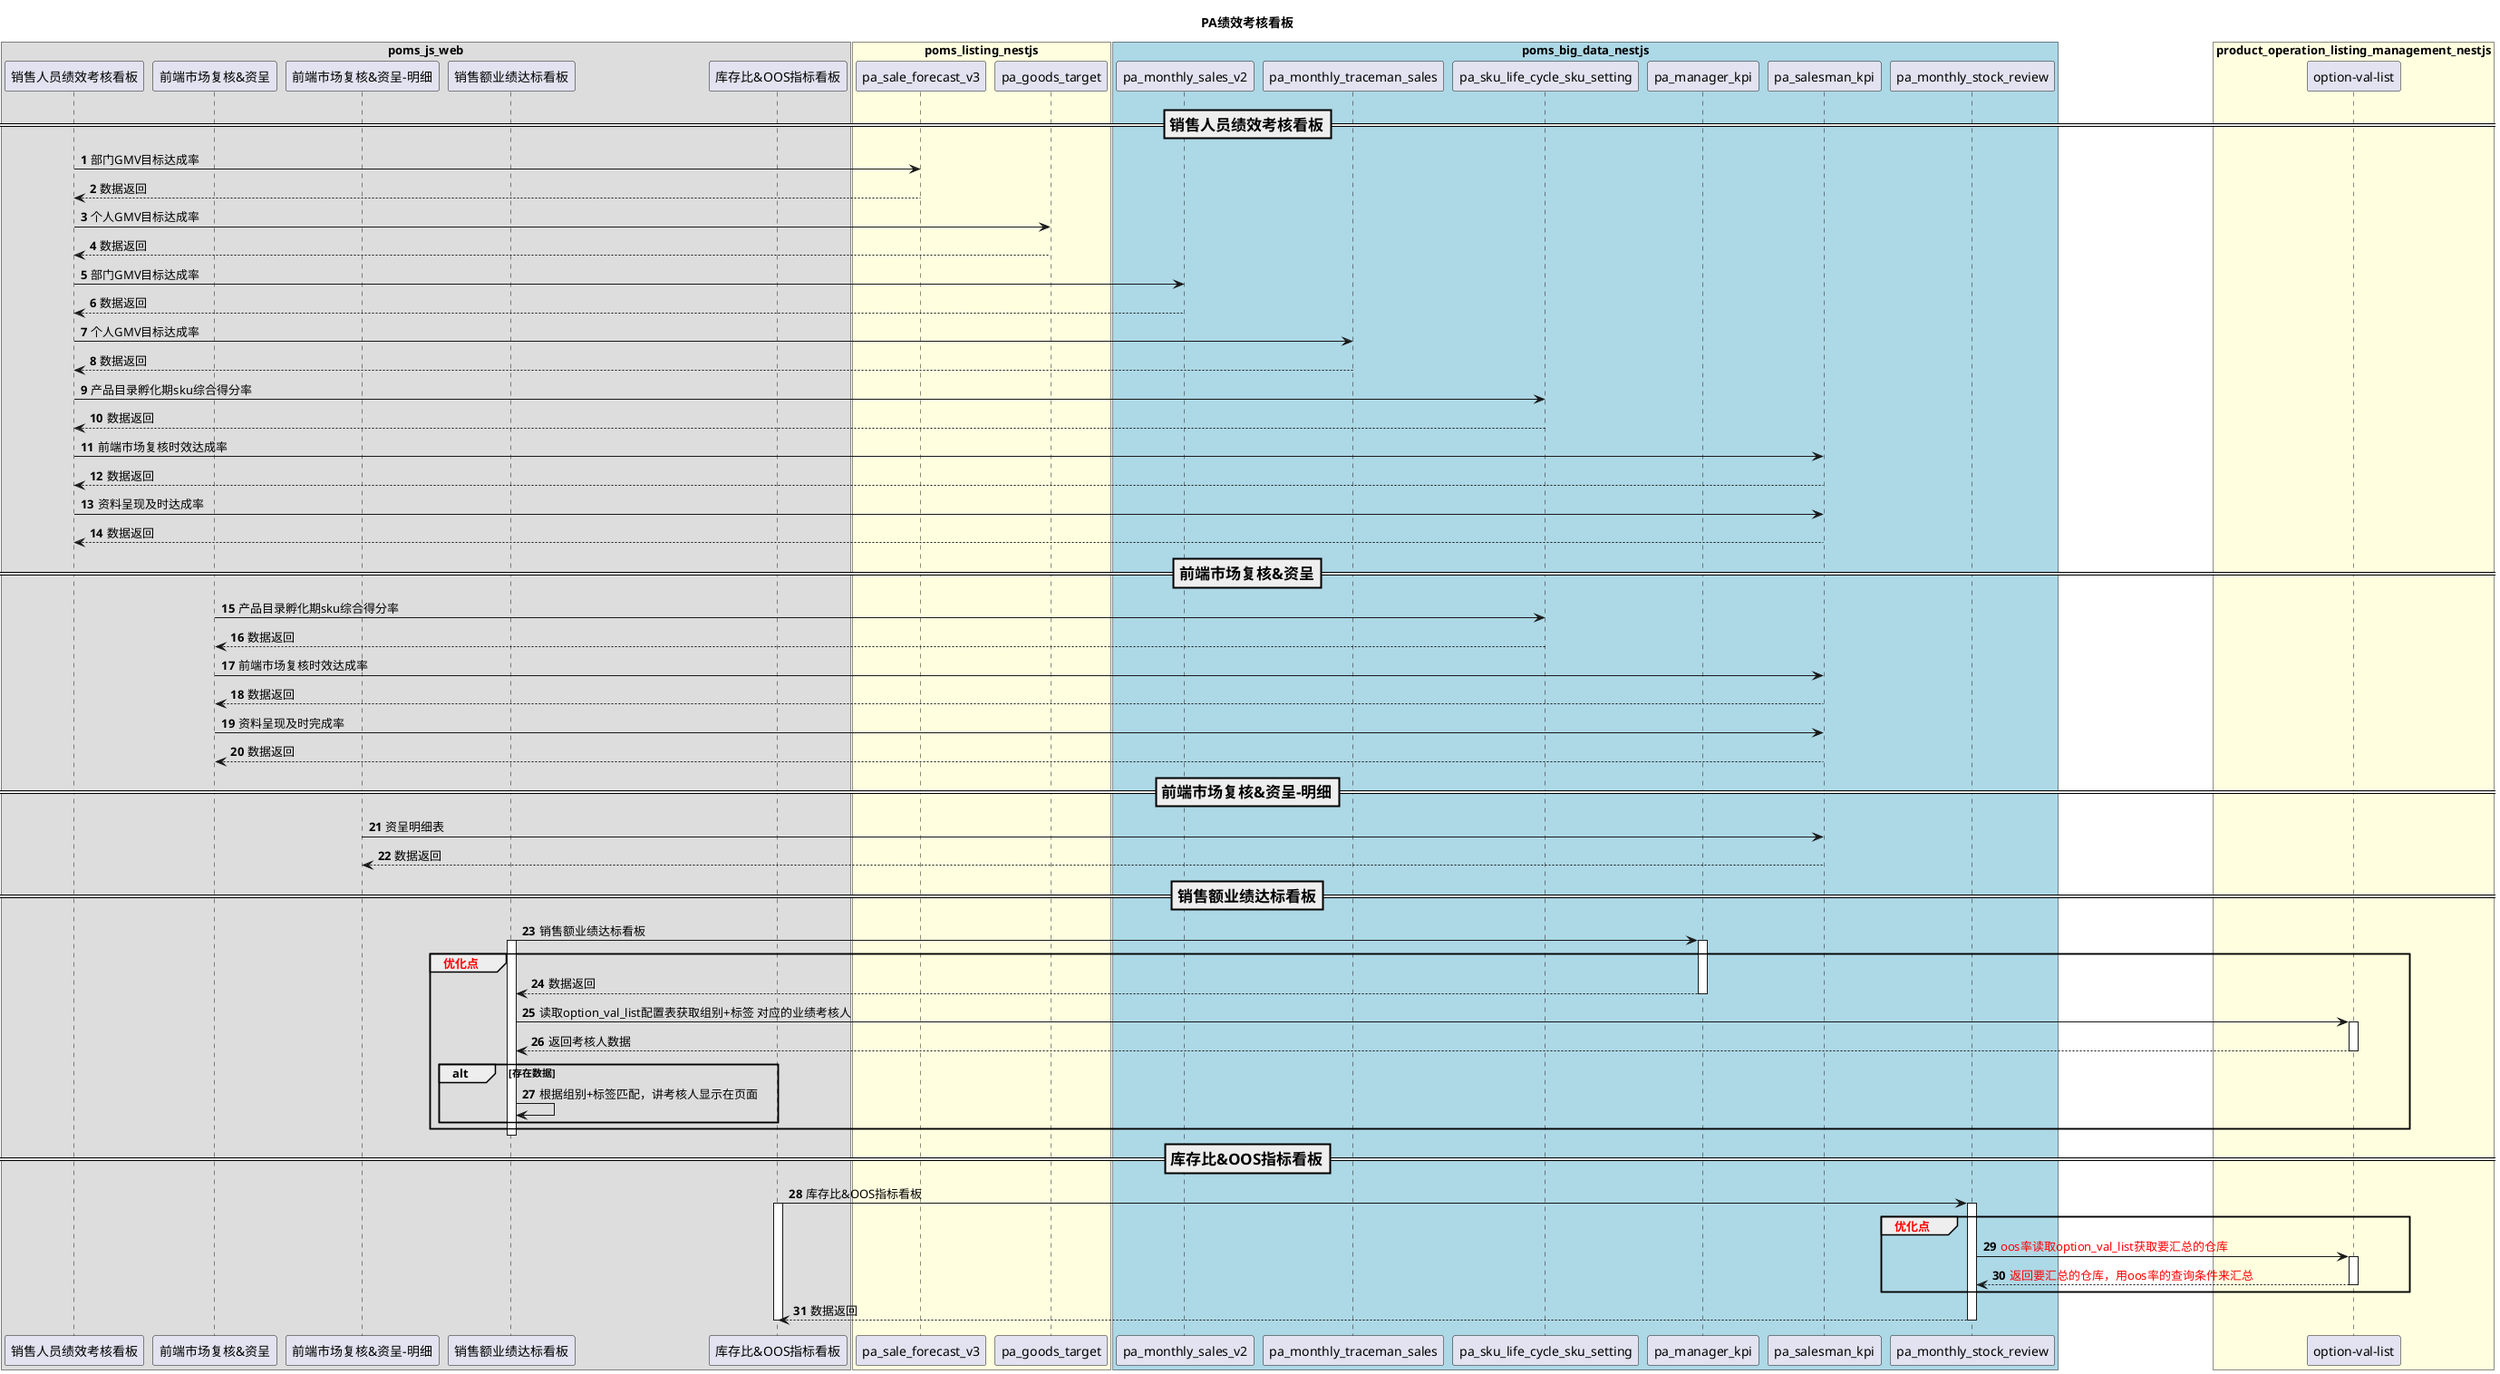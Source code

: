 @startuml
title PA绩效考核看板
autonumber

box "poms_js_web"
participant "销售人员绩效考核看板" as t1
participant "前端市场复核&资呈" as t2
participant "前端市场复核&资呈-明细" as t3
participant "销售额业绩达标看板" as t4
participant "库存比&OOS指标看板" as t5
end box

box "poms_listing_nestjs" #lightYellow
participant "pa_sale_forecast_v3" as l1
participant "pa_goods_target" as l2
end box

box "poms_big_data_nestjs" #lightBlue
participant "pa_monthly_sales_v2" as b1
participant "pa_monthly_traceman_sales" as b2
participant "pa_sku_life_cycle_sku_setting" as b3
participant "pa_manager_kpi" as b4
participant "pa_salesman_kpi" as b5
participant "pa_monthly_stock_review" as b6
end box

box "product_operation_listing_management_nestjs" #lightYellow
participant "option-val-list" as m1
end box

=== 销售人员绩效考核看板 ==
t1 -> l1 : 部门GMV目标达成率
l1 --> t1 : 数据返回
t1 -> l2 : 个人GMV目标达成率
l2 --> t1 : 数据返回
t1 -> b1 : 部门GMV目标达成率
b1 --> t1 : 数据返回
t1 -> b2 : 个人GMV目标达成率
b2 --> t1 : 数据返回
t1 -> b3 : 产品目录孵化期sku综合得分率
b3 --> t1 : 数据返回
t1 -> b5 : 前端市场复核时效达成率
b5 --> t1 : 数据返回
t1 -> b5 : 资料呈现及时达成率
b5 --> t1 : 数据返回

=== 前端市场复核&资呈 ==
t2 -> b3 : 产品目录孵化期sku综合得分率
b3 ---> t2 : 数据返回
t2 -> b5 : 前端市场复核时效达成率
b5 ---> t2 : 数据返回
t2 -> b5 : 资料呈现及时完成率
b5 ---> t2 : 数据返回


===  前端市场复核&资呈-明细 ==
t3 -> b5 : 资呈明细表
b5 ---> t3 : 数据返回


=== 销售额业绩达标看板 ==
t4 -> b4 : 销售额业绩达标看板
activate t4
group <color #red>优化点
activate b4
b4 ---> t4 : 数据返回
deactivate b4

t4 -> m1 : 读取option_val_list配置表获取组别+标签 对应的业绩考核人
activate m1
m1 --> t4 : 返回考核人数据
deactivate m1
alt 存在数据
t4 -> t4 : 根据组别+标签匹配，讲考核人显示在页面
end
end
deactivate t4

=== 库存比&OOS指标看板 ==
t5 -> b6 : 库存比&OOS指标看板
activate t5
group <color #red>优化点
activate b6
b6 -> m1 : <color #red>oos率读取option_val_list获取要汇总的仓库
activate m1
m1 --> b6 : <color #red>返回要汇总的仓库，用oos率的查询条件来汇总
deactivate m1
end
b6 --> t5 : 数据返回
deactivate b6
deactivate t5



@enduml